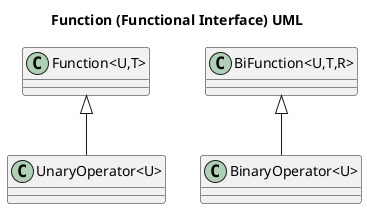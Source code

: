 @startuml

title Function (Functional Interface) UML

"Function<U,T>" <|-- "UnaryOperator<U>"
"BiFunction<U,T,R>" <|-- "BinaryOperator<U>"




@enduml